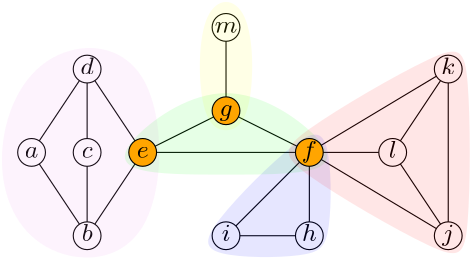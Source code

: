 <?xml version="1.0"?>
<!DOCTYPE ipe SYSTEM "ipe.dtd">
<ipe version="70218" creator="Ipe 7.2.30">
<info created="D:20250428164336" modified="D:20250428182532"/>
<ipestyle name="basic">
<symbol name="arrow/arc(spx)">
<path stroke="sym-stroke" fill="sym-stroke" pen="sym-pen">
0 0 m
-1 0.333 l
-1 -0.333 l
h
</path>
</symbol>
<symbol name="arrow/farc(spx)">
<path stroke="sym-stroke" fill="white" pen="sym-pen">
0 0 m
-1 0.333 l
-1 -0.333 l
h
</path>
</symbol>
<symbol name="arrow/ptarc(spx)">
<path stroke="sym-stroke" fill="sym-stroke" pen="sym-pen">
0 0 m
-1 0.333 l
-0.8 0 l
-1 -0.333 l
h
</path>
</symbol>
<symbol name="arrow/fptarc(spx)">
<path stroke="sym-stroke" fill="white" pen="sym-pen">
0 0 m
-1 0.333 l
-0.8 0 l
-1 -0.333 l
h
</path>
</symbol>
<symbol name="mark/circle(sx)" transformations="translations">
<path fill="sym-stroke">
0.6 0 0 0.6 0 0 e
0.4 0 0 0.4 0 0 e
</path>
</symbol>
<symbol name="mark/disk(sx)" transformations="translations">
<path fill="sym-stroke">
0.6 0 0 0.6 0 0 e
</path>
</symbol>
<symbol name="mark/fdisk(sfx)" transformations="translations">
<group>
<path fill="sym-fill">
0.5 0 0 0.5 0 0 e
</path>
<path fill="sym-stroke" fillrule="eofill">
0.6 0 0 0.6 0 0 e
0.4 0 0 0.4 0 0 e
</path>
</group>
</symbol>
<symbol name="mark/box(sx)" transformations="translations">
<path fill="sym-stroke" fillrule="eofill">
-0.6 -0.6 m
0.6 -0.6 l
0.6 0.6 l
-0.6 0.6 l
h
-0.4 -0.4 m
0.4 -0.4 l
0.4 0.4 l
-0.4 0.4 l
h
</path>
</symbol>
<symbol name="mark/square(sx)" transformations="translations">
<path fill="sym-stroke">
-0.6 -0.6 m
0.6 -0.6 l
0.6 0.6 l
-0.6 0.6 l
h
</path>
</symbol>
<symbol name="mark/fsquare(sfx)" transformations="translations">
<group>
<path fill="sym-fill">
-0.5 -0.5 m
0.5 -0.5 l
0.5 0.5 l
-0.5 0.5 l
h
</path>
<path fill="sym-stroke" fillrule="eofill">
-0.6 -0.6 m
0.6 -0.6 l
0.6 0.6 l
-0.6 0.6 l
h
-0.4 -0.4 m
0.4 -0.4 l
0.4 0.4 l
-0.4 0.4 l
h
</path>
</group>
</symbol>
<symbol name="mark/cross(sx)" transformations="translations">
<group>
<path fill="sym-stroke">
-0.43 -0.57 m
0.57 0.43 l
0.43 0.57 l
-0.57 -0.43 l
h
</path>
<path fill="sym-stroke">
-0.43 0.57 m
0.57 -0.43 l
0.43 -0.57 l
-0.57 0.43 l
h
</path>
</group>
</symbol>
<symbol name="arrow/fnormal(spx)">
<path stroke="sym-stroke" fill="white" pen="sym-pen">
0 0 m
-1 0.333 l
-1 -0.333 l
h
</path>
</symbol>
<symbol name="arrow/pointed(spx)">
<path stroke="sym-stroke" fill="sym-stroke" pen="sym-pen">
0 0 m
-1 0.333 l
-0.8 0 l
-1 -0.333 l
h
</path>
</symbol>
<symbol name="arrow/fpointed(spx)">
<path stroke="sym-stroke" fill="white" pen="sym-pen">
0 0 m
-1 0.333 l
-0.8 0 l
-1 -0.333 l
h
</path>
</symbol>
<symbol name="arrow/linear(spx)">
<path stroke="sym-stroke" pen="sym-pen">
-1 0.333 m
0 0 l
-1 -0.333 l
</path>
</symbol>
<symbol name="arrow/fdouble(spx)">
<path stroke="sym-stroke" fill="white" pen="sym-pen">
0 0 m
-1 0.333 l
-1 -0.333 l
h
-1 0 m
-2 0.333 l
-2 -0.333 l
h
</path>
</symbol>
<symbol name="arrow/double(spx)">
<path stroke="sym-stroke" fill="sym-stroke" pen="sym-pen">
0 0 m
-1 0.333 l
-1 -0.333 l
h
-1 0 m
-2 0.333 l
-2 -0.333 l
h
</path>
</symbol>
<symbol name="arrow/mid-normal(spx)">
<path stroke="sym-stroke" fill="sym-stroke" pen="sym-pen">
0.5 0 m
-0.5 0.333 l
-0.5 -0.333 l
h
</path>
</symbol>
<symbol name="arrow/mid-fnormal(spx)">
<path stroke="sym-stroke" fill="white" pen="sym-pen">
0.5 0 m
-0.5 0.333 l
-0.5 -0.333 l
h
</path>
</symbol>
<symbol name="arrow/mid-pointed(spx)">
<path stroke="sym-stroke" fill="sym-stroke" pen="sym-pen">
0.5 0 m
-0.5 0.333 l
-0.3 0 l
-0.5 -0.333 l
h
</path>
</symbol>
<symbol name="arrow/mid-fpointed(spx)">
<path stroke="sym-stroke" fill="white" pen="sym-pen">
0.5 0 m
-0.5 0.333 l
-0.3 0 l
-0.5 -0.333 l
h
</path>
</symbol>
<symbol name="arrow/mid-double(spx)">
<path stroke="sym-stroke" fill="sym-stroke" pen="sym-pen">
1 0 m
0 0.333 l
0 -0.333 l
h
0 0 m
-1 0.333 l
-1 -0.333 l
h
</path>
</symbol>
<symbol name="arrow/mid-fdouble(spx)">
<path stroke="sym-stroke" fill="white" pen="sym-pen">
1 0 m
0 0.333 l
0 -0.333 l
h
0 0 m
-1 0.333 l
-1 -0.333 l
h
</path>
</symbol>
<anglesize name="22.5 deg" value="22.5"/>
<anglesize name="30 deg" value="30"/>
<anglesize name="45 deg" value="45"/>
<anglesize name="60 deg" value="60"/>
<anglesize name="90 deg" value="90"/>
<arrowsize name="large" value="10"/>
<arrowsize name="small" value="5"/>
<arrowsize name="tiny" value="3"/>
<color name="blue" value="0 0 1"/>
<color name="brown" value="0.647 0.165 0.165"/>
<color name="darkblue" value="0 0 0.545"/>
<color name="darkcyan" value="0 0.545 0.545"/>
<color name="darkgray" value="0.663"/>
<color name="darkgreen" value="0 0.392 0"/>
<color name="darkmagenta" value="0.545 0 0.545"/>
<color name="darkorange" value="1 0.549 0"/>
<color name="darkred" value="0.545 0 0"/>
<color name="gold" value="1 0.843 0"/>
<color name="gray" value="0.745"/>
<color name="green" value="0 1 0"/>
<color name="lightblue" value="0.678 0.847 0.902"/>
<color name="lightcyan" value="0.878 1 1"/>
<color name="lightgray" value="0.827"/>
<color name="lightgreen" value="0.565 0.933 0.565"/>
<color name="lightyellow" value="1 1 0.878"/>
<color name="navy" value="0 0 0.502"/>
<color name="orange" value="1 0.647 0"/>
<color name="pink" value="1 0.753 0.796"/>
<color name="purple" value="0.627 0.125 0.941"/>
<color name="red" value="1 0 0"/>
<color name="seagreen" value="0.18 0.545 0.341"/>
<color name="turquoise" value="0.251 0.878 0.816"/>
<color name="violet" value="0.933 0.51 0.933"/>
<color name="yellow" value="1 1 0"/>
<dashstyle name="dash dot dotted" value="[4 2 1 2 1 2] 0"/>
<dashstyle name="dash dotted" value="[4 2 1 2] 0"/>
<dashstyle name="dashed" value="[4] 0"/>
<dashstyle name="dotted" value="[1 3] 0"/>
<gridsize name="10 pts (~3.5 mm)" value="10"/>
<gridsize name="14 pts (~5 mm)" value="14"/>
<gridsize name="16 pts (~6 mm)" value="16"/>
<gridsize name="20 pts (~7 mm)" value="20"/>
<gridsize name="28 pts (~10 mm)" value="28"/>
<gridsize name="32 pts (~12 mm)" value="32"/>
<gridsize name="1 pts" value="1"/>
<gridsize name="56 pts (~20 mm)" value="56"/>
<gridsize name="8 pts (~3 mm)" value="8"/>
<opacity name="10%" value="0.1"/>
<opacity name="30%" value="0.3"/>
<opacity name="50%" value="0.5"/>
<opacity name="75%" value="0.75"/>
<pen name="fat" value="1.2"/>
<pen name="heavier" value="0.8"/>
<pen name="slim" value="0.1"/>
<pen name="ultrafat" value="2"/>
<symbolsize name="large" value="5"/>
<symbolsize name="small" value="2"/>
<symbolsize name="tiny" value="1.1"/>
<textsize name="Huge" value="\Huge"/>
<textsize name="LARGE" value="\LARGE"/>
<textsize name="Large" value="\Large"/>
<textsize name="footnote" value="\footnotesize"/>
<textsize name="huge" value="\huge"/>
<textsize name="large" value="\large"/>
<textsize name="script" value="\scriptsize"/>
<textsize name="small" value="\small"/>
<textsize name="tiny" value="\tiny"/>
<tiling name="falling" angle="-60" step="4" width="1"/>
<tiling name="rising" angle="30" step="4" width="1"/>
</ipestyle>
<page>
<layer name="alpha"/>
<view layers="alpha" active="alpha"/>
<path stroke="black"> 080 100 m 100 070 l </path>
<path stroke="black"> 100 100 m 100 070 l </path>
<path stroke="black"> 120 100 m 100 070 l </path>
<path stroke="black"> 080 100 m 100 130 l </path>
<path stroke="black"> 100 100 m 100 130 l </path>
<path stroke="black"> 120 100 m 100 130 l </path>

<path stroke="black"> 120 100 m 180 100 l </path>
<path stroke="black"> 120 100 m 150 115 l </path>
<path stroke="black"> 180 100 m 150 115 l </path>

<path stroke="black"> 180 100 m 180 070 l </path>
<path stroke="black"> 180 100 m 150 070 l </path>
<path stroke="black"> 180 070 m 150 070 l </path>

<path stroke="black"> 210 100 m 180 100 l </path>
<path stroke="black"> 210 100 m 230 070 l </path>
<path stroke="black"> 210 100 m 230 130 l </path>
<path stroke="black"> 180 100 m 230 070 l </path>
<path stroke="black"> 180 100 m 230 130 l </path>
<path stroke="black"> 230 070 m 230 130 l </path>

<path stroke="black"> 150 115 m 150 145 l </path>

<path stroke="black" fill="white">5 0 0 5 080 100 e</path>
<text pos="080 098.07" stroke="black" type="label" size="small" halign="center" valign="baseline" style="math">a</text>
<path stroke="black" fill="white">5 0 0 5 100 070 e</path>
<text pos="100 068.07" stroke="black" type="label" size="small" halign="center" valign="baseline" style="math">b</text>
<path stroke="black" fill="white">5 0 0 5 100 100 e</path>
<text pos="100 098.07" stroke="black" type="label" size="small" halign="center" valign="baseline" style="math">c</text>
<path stroke="black" fill="white">5 0 0 5 100 130 e</path>
<text pos="100 128.07" stroke="black" type="label" size="small" halign="center" valign="baseline" style="math">d</text>

<path stroke="black" fill="white">5 0 0 5 180 070 e</path>
<text pos="180 068.07" stroke="black" type="label" size="small" halign="center" valign="baseline" style="math">h</text>
<path stroke="black" fill="white">5 0 0 5 150 070 e</path>
<text pos="150 068.07" stroke="black" type="label" size="small" halign="center" valign="baseline" style="math">i</text>

<path stroke="black" fill="white">5 0 0 5 230 070 e</path>
<text pos="230 068.07" stroke="black" type="label" size="small" halign="center" valign="baseline" style="math">j</text>
<path stroke="black" fill="white">5 0 0 5 230 130 e</path>
<text pos="230 128.07" stroke="black" type="label" size="small" halign="center" valign="baseline" style="math">k</text>
<path stroke="black" fill="white">5 0 0 5 210 100 e</path>
<text pos="210 098.07" stroke="black" type="label" size="small" halign="center" valign="baseline" style="math">l</text>

<path stroke="black" fill="white">5 0 0 5 150 145 e</path>
<text pos="150 143.07" stroke="black" type="label" size="small" halign="center" valign="baseline" style="math">m</text>

<path fill="violet" opacity="10%"> 80 140 128 140 128 60 80 60 64 96 u </path>
<path fill="yellow" opacity="10%"> 160 156 140 156 140 112 150 106 160 112 u </path>
<path fill="green" opacity="10%"> 112 92 112 104 150 130 188 104 188 92 150 92 u </path>
<path fill="blue" opacity="10%"> 142 72 142 62 182 62 188 68 188 108 178 108 u </path>
<path fill="red" opacity="10%"> 232 140 238 136 238 64 232 60 170 96 170 104 u </path>


<path stroke="black" fill="orange">5 0 0 5 120 100 e</path>
<text pos="120 098.07" stroke="black" type="label" size="small" halign="center" valign="baseline" style="math">e</text>
<path stroke="black" fill="orange">5 0 0 5 180 100 e</path>
<text pos="180 098.07" stroke="black" type="label" size="small" halign="center" valign="baseline" style="math">f</text>
<path stroke="black" fill="orange">5 0 0 5 150 115 e</path>
<text pos="150 113.07" stroke="black" type="label" size="small" halign="center" valign="baseline" style="math">g</text>

</page>
</ipe>
